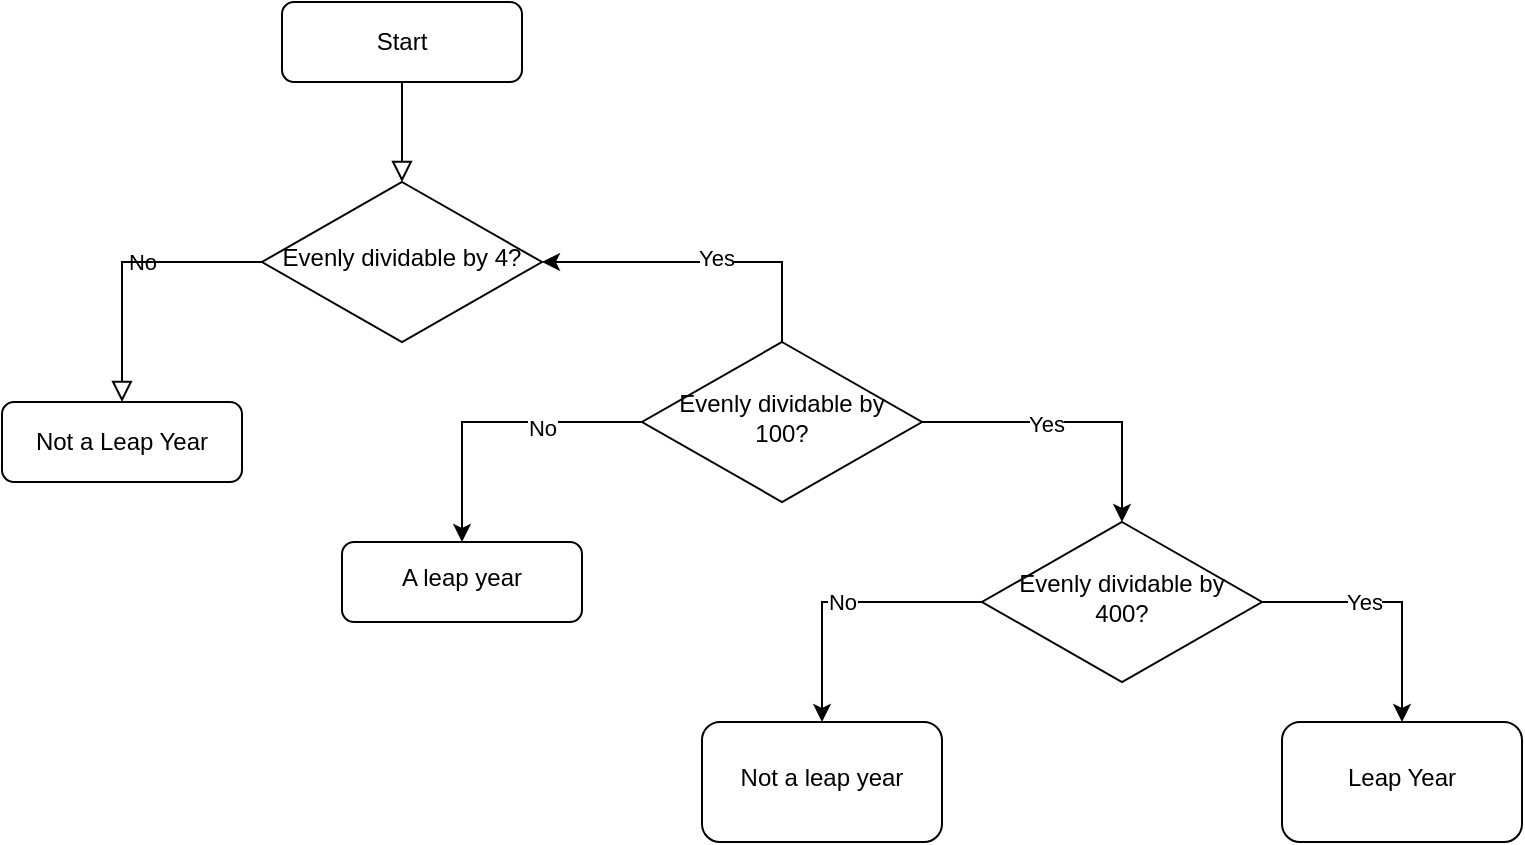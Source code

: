 <mxfile version="15.9.4" type="github">
  <diagram id="C5RBs43oDa-KdzZeNtuy" name="Page-1">
    <mxGraphModel dx="1137" dy="783" grid="1" gridSize="10" guides="1" tooltips="1" connect="1" arrows="1" fold="1" page="1" pageScale="1" pageWidth="827" pageHeight="1169" math="0" shadow="0">
      <root>
        <mxCell id="WIyWlLk6GJQsqaUBKTNV-0" />
        <mxCell id="WIyWlLk6GJQsqaUBKTNV-1" parent="WIyWlLk6GJQsqaUBKTNV-0" />
        <mxCell id="WIyWlLk6GJQsqaUBKTNV-2" value="" style="rounded=0;html=1;jettySize=auto;orthogonalLoop=1;fontSize=11;endArrow=block;endFill=0;endSize=8;strokeWidth=1;shadow=0;labelBackgroundColor=none;edgeStyle=orthogonalEdgeStyle;" parent="WIyWlLk6GJQsqaUBKTNV-1" source="WIyWlLk6GJQsqaUBKTNV-3" target="WIyWlLk6GJQsqaUBKTNV-6" edge="1">
          <mxGeometry relative="1" as="geometry" />
        </mxCell>
        <mxCell id="WIyWlLk6GJQsqaUBKTNV-3" value="Start" style="rounded=1;whiteSpace=wrap;html=1;fontSize=12;glass=0;strokeWidth=1;shadow=0;" parent="WIyWlLk6GJQsqaUBKTNV-1" vertex="1">
          <mxGeometry x="410" y="100" width="120" height="40" as="geometry" />
        </mxCell>
        <mxCell id="WIyWlLk6GJQsqaUBKTNV-5" value="No" style="edgeStyle=orthogonalEdgeStyle;rounded=0;html=1;jettySize=auto;orthogonalLoop=1;fontSize=11;endArrow=block;endFill=0;endSize=8;strokeWidth=1;shadow=0;labelBackgroundColor=none;" parent="WIyWlLk6GJQsqaUBKTNV-1" source="WIyWlLk6GJQsqaUBKTNV-6" target="WIyWlLk6GJQsqaUBKTNV-7" edge="1">
          <mxGeometry y="10" relative="1" as="geometry">
            <mxPoint as="offset" />
          </mxGeometry>
        </mxCell>
        <mxCell id="WIyWlLk6GJQsqaUBKTNV-6" value="Evenly dividable by 4?" style="rhombus;whiteSpace=wrap;html=1;shadow=0;fontFamily=Helvetica;fontSize=12;align=center;strokeWidth=1;spacing=6;spacingTop=-4;" parent="WIyWlLk6GJQsqaUBKTNV-1" vertex="1">
          <mxGeometry x="400" y="190" width="140" height="80" as="geometry" />
        </mxCell>
        <mxCell id="WIyWlLk6GJQsqaUBKTNV-7" value="Not a Leap Year" style="rounded=1;whiteSpace=wrap;html=1;fontSize=12;glass=0;strokeWidth=1;shadow=0;" parent="WIyWlLk6GJQsqaUBKTNV-1" vertex="1">
          <mxGeometry x="270" y="300" width="120" height="40" as="geometry" />
        </mxCell>
        <mxCell id="Z2lBCi5z44msFfXUzNfm-3" style="edgeStyle=orthogonalEdgeStyle;rounded=0;orthogonalLoop=1;jettySize=auto;html=1;" edge="1" parent="WIyWlLk6GJQsqaUBKTNV-1" source="Z2lBCi5z44msFfXUzNfm-0" target="WIyWlLk6GJQsqaUBKTNV-6">
          <mxGeometry relative="1" as="geometry">
            <mxPoint x="660" y="220" as="targetPoint" />
            <Array as="points">
              <mxPoint x="660" y="230" />
            </Array>
          </mxGeometry>
        </mxCell>
        <mxCell id="Z2lBCi5z44msFfXUzNfm-4" value="Yes" style="edgeLabel;html=1;align=center;verticalAlign=middle;resizable=0;points=[];" vertex="1" connectable="0" parent="Z2lBCi5z44msFfXUzNfm-3">
          <mxGeometry x="-0.087" y="-2" relative="1" as="geometry">
            <mxPoint as="offset" />
          </mxGeometry>
        </mxCell>
        <mxCell id="Z2lBCi5z44msFfXUzNfm-6" value="" style="edgeStyle=orthogonalEdgeStyle;rounded=0;orthogonalLoop=1;jettySize=auto;html=1;" edge="1" parent="WIyWlLk6GJQsqaUBKTNV-1" source="Z2lBCi5z44msFfXUzNfm-0" target="Z2lBCi5z44msFfXUzNfm-5">
          <mxGeometry relative="1" as="geometry" />
        </mxCell>
        <mxCell id="Z2lBCi5z44msFfXUzNfm-7" value="No" style="edgeLabel;html=1;align=center;verticalAlign=middle;resizable=0;points=[];" vertex="1" connectable="0" parent="Z2lBCi5z44msFfXUzNfm-6">
          <mxGeometry x="-0.333" y="3" relative="1" as="geometry">
            <mxPoint as="offset" />
          </mxGeometry>
        </mxCell>
        <mxCell id="Z2lBCi5z44msFfXUzNfm-9" value="" style="edgeStyle=orthogonalEdgeStyle;rounded=0;orthogonalLoop=1;jettySize=auto;html=1;" edge="1" parent="WIyWlLk6GJQsqaUBKTNV-1" source="Z2lBCi5z44msFfXUzNfm-0" target="Z2lBCi5z44msFfXUzNfm-8">
          <mxGeometry relative="1" as="geometry" />
        </mxCell>
        <mxCell id="Z2lBCi5z44msFfXUzNfm-13" value="Yes" style="edgeLabel;html=1;align=center;verticalAlign=middle;resizable=0;points=[];" vertex="1" connectable="0" parent="Z2lBCi5z44msFfXUzNfm-9">
          <mxGeometry x="-0.173" y="-1" relative="1" as="geometry">
            <mxPoint as="offset" />
          </mxGeometry>
        </mxCell>
        <mxCell id="Z2lBCi5z44msFfXUzNfm-0" value="Evenly dividable by 100?" style="rhombus;whiteSpace=wrap;html=1;shadow=0;fontFamily=Helvetica;fontSize=12;align=center;strokeWidth=1;spacing=6;spacingTop=-4;" vertex="1" parent="WIyWlLk6GJQsqaUBKTNV-1">
          <mxGeometry x="590" y="270" width="140" height="80" as="geometry" />
        </mxCell>
        <mxCell id="Z2lBCi5z44msFfXUzNfm-5" value="A leap year" style="rounded=1;whiteSpace=wrap;html=1;shadow=0;strokeWidth=1;spacing=6;spacingTop=-4;" vertex="1" parent="WIyWlLk6GJQsqaUBKTNV-1">
          <mxGeometry x="440" y="370" width="120" height="40" as="geometry" />
        </mxCell>
        <mxCell id="Z2lBCi5z44msFfXUzNfm-11" value="No" style="edgeStyle=orthogonalEdgeStyle;rounded=0;orthogonalLoop=1;jettySize=auto;html=1;" edge="1" parent="WIyWlLk6GJQsqaUBKTNV-1" source="Z2lBCi5z44msFfXUzNfm-8" target="Z2lBCi5z44msFfXUzNfm-10">
          <mxGeometry relative="1" as="geometry" />
        </mxCell>
        <mxCell id="Z2lBCi5z44msFfXUzNfm-16" value="" style="edgeStyle=orthogonalEdgeStyle;rounded=0;orthogonalLoop=1;jettySize=auto;html=1;" edge="1" parent="WIyWlLk6GJQsqaUBKTNV-1" source="Z2lBCi5z44msFfXUzNfm-8" target="Z2lBCi5z44msFfXUzNfm-15">
          <mxGeometry relative="1" as="geometry" />
        </mxCell>
        <mxCell id="Z2lBCi5z44msFfXUzNfm-17" value="Yes" style="edgeLabel;html=1;align=center;verticalAlign=middle;resizable=0;points=[];" vertex="1" connectable="0" parent="Z2lBCi5z44msFfXUzNfm-16">
          <mxGeometry x="-0.215" relative="1" as="geometry">
            <mxPoint as="offset" />
          </mxGeometry>
        </mxCell>
        <mxCell id="Z2lBCi5z44msFfXUzNfm-8" value="Evenly dividable by 400?" style="rhombus;whiteSpace=wrap;html=1;shadow=0;fontFamily=Helvetica;fontSize=12;align=center;strokeWidth=1;spacing=6;spacingTop=-4;" vertex="1" parent="WIyWlLk6GJQsqaUBKTNV-1">
          <mxGeometry x="760" y="360" width="140" height="80" as="geometry" />
        </mxCell>
        <mxCell id="Z2lBCi5z44msFfXUzNfm-10" value="Not a leap year" style="rounded=1;whiteSpace=wrap;html=1;shadow=0;strokeWidth=1;spacing=6;spacingTop=-4;" vertex="1" parent="WIyWlLk6GJQsqaUBKTNV-1">
          <mxGeometry x="620" y="460" width="120" height="60" as="geometry" />
        </mxCell>
        <mxCell id="Z2lBCi5z44msFfXUzNfm-12" style="edgeStyle=orthogonalEdgeStyle;rounded=0;orthogonalLoop=1;jettySize=auto;html=1;exitX=0.5;exitY=1;exitDx=0;exitDy=0;" edge="1" parent="WIyWlLk6GJQsqaUBKTNV-1" source="Z2lBCi5z44msFfXUzNfm-5" target="Z2lBCi5z44msFfXUzNfm-5">
          <mxGeometry relative="1" as="geometry" />
        </mxCell>
        <mxCell id="Z2lBCi5z44msFfXUzNfm-15" value="Leap Year" style="rounded=1;whiteSpace=wrap;html=1;shadow=0;strokeWidth=1;spacing=6;spacingTop=-4;" vertex="1" parent="WIyWlLk6GJQsqaUBKTNV-1">
          <mxGeometry x="910" y="460" width="120" height="60" as="geometry" />
        </mxCell>
      </root>
    </mxGraphModel>
  </diagram>
</mxfile>

